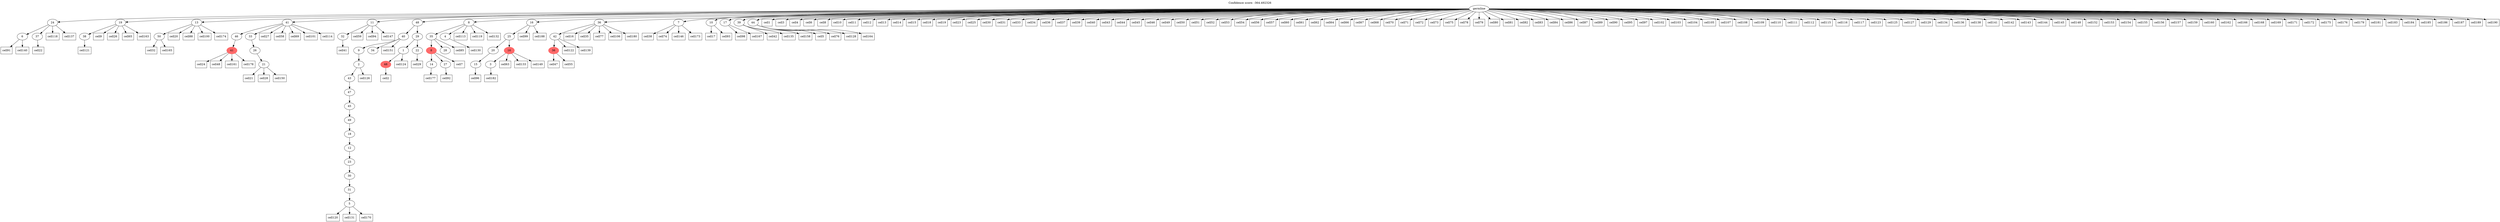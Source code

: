 digraph g {
	"50" -> "51";
	"51" [label="6"];
	"50" -> "52";
	"52" [label="37"];
	"48" -> "49";
	"49" [label="38"];
	"44" -> "45";
	"45" [label="50"];
	"42" -> "43";
	"43" [color=indianred1, style=filled, label="41"];
	"40" -> "41";
	"41" [label="21"];
	"39" -> "40";
	"40" [label="26"];
	"38" -> "39";
	"39" [label="33"];
	"38" -> "42";
	"42" [label="46"];
	"36" -> "37";
	"37" [label="32"];
	"33" -> "34";
	"34" [label="5"];
	"32" -> "33";
	"33" [label="31"];
	"31" -> "32";
	"32" [label="30"];
	"30" -> "31";
	"31" [label="23"];
	"29" -> "30";
	"30" [label="12"];
	"28" -> "29";
	"29" [label="18"];
	"27" -> "28";
	"28" [label="49"];
	"26" -> "27";
	"27" [label="45"];
	"25" -> "26";
	"26" [label="47"];
	"24" -> "25";
	"25" [label="43"];
	"23" -> "24";
	"24" [label="2"];
	"22" -> "23";
	"23" [label="9"];
	"22" -> "35";
	"35" [label="34"];
	"19" -> "20";
	"20" [color=indianred1, style=filled, label="48"];
	"18" -> "19";
	"19" [label="1"];
	"18" -> "21";
	"21" [label="22"];
	"17" -> "18";
	"18" [label="29"];
	"17" -> "22";
	"22" [label="40"];
	"12" -> "13";
	"13" [label="14"];
	"12" -> "14";
	"14" [label="27"];
	"11" -> "12";
	"12" [color=indianred1, style=filled, label="8"];
	"11" -> "15";
	"15" [label="28"];
	"10" -> "11";
	"11" [label="35"];
	"10" -> "16";
	"16" [label="4"];
	"8" -> "9";
	"9" [label="15"];
	"6" -> "7";
	"7" [label="3"];
	"5" -> "6";
	"6" [color=indianred1, style=filled, label="16"];
	"5" -> "8";
	"8" [label="20"];
	"4" -> "5";
	"5" [label="25"];
	"2" -> "3";
	"3" [color=indianred1, style=filled, label="36"];
	"1" -> "2";
	"2" [label="42"];
	"0" -> "1";
	"1" [label="36"];
	"0" -> "4";
	"4" [label="16"];
	"0" -> "10";
	"10" [label="8"];
	"0" -> "17";
	"17" [label="48"];
	"0" -> "36";
	"36" [label="11"];
	"0" -> "38";
	"38" [label="41"];
	"0" -> "44";
	"44" [label="13"];
	"0" -> "46";
	"46" [label="7"];
	"0" -> "47";
	"47" [label="10"];
	"0" -> "48";
	"48" [label="19"];
	"0" -> "50";
	"50" [label="24"];
	"0" -> "53";
	"53" [label="17"];
	"0" -> "54";
	"54" [label="39"];
	"0" -> "55";
	"55" [label="44"];
	"0" [label="germline"];
	"0" -> "cell1";
	"cell1" [shape=box];
	"20" -> "cell2";
	"cell2" [shape=box];
	"0" -> "cell3";
	"cell3" [shape=box];
	"0" -> "cell4";
	"cell4" [shape=box];
	"55" -> "cell5";
	"cell5" [shape=box];
	"0" -> "cell6";
	"cell6" [shape=box];
	"12" -> "cell7";
	"cell7" [shape=box];
	"0" -> "cell8";
	"cell8" [shape=box];
	"48" -> "cell9";
	"cell9" [shape=box];
	"0" -> "cell10";
	"cell10" [shape=box];
	"0" -> "cell11";
	"cell11" [shape=box];
	"0" -> "cell12";
	"cell12" [shape=box];
	"0" -> "cell13";
	"cell13" [shape=box];
	"0" -> "cell14";
	"cell14" [shape=box];
	"0" -> "cell15";
	"cell15" [shape=box];
	"1" -> "cell16";
	"cell16" [shape=box];
	"47" -> "cell17";
	"cell17" [shape=box];
	"0" -> "cell18";
	"cell18" [shape=box];
	"0" -> "cell19";
	"cell19" [shape=box];
	"44" -> "cell20";
	"cell20" [shape=box];
	"41" -> "cell21";
	"cell21" [shape=box];
	"52" -> "cell22";
	"cell22" [shape=box];
	"0" -> "cell23";
	"cell23" [shape=box];
	"43" -> "cell24";
	"cell24" [shape=box];
	"0" -> "cell25";
	"cell25" [shape=box];
	"48" -> "cell26";
	"cell26" [shape=box];
	"38" -> "cell27";
	"cell27" [shape=box];
	"41" -> "cell28";
	"cell28" [shape=box];
	"21" -> "cell29";
	"cell29" [shape=box];
	"0" -> "cell30";
	"cell30" [shape=box];
	"0" -> "cell31";
	"cell31" [shape=box];
	"45" -> "cell32";
	"cell32" [shape=box];
	"0" -> "cell33";
	"cell33" [shape=box];
	"0" -> "cell34";
	"cell34" [shape=box];
	"1" -> "cell35";
	"cell35" [shape=box];
	"0" -> "cell36";
	"cell36" [shape=box];
	"0" -> "cell37";
	"cell37" [shape=box];
	"46" -> "cell38";
	"cell38" [shape=box];
	"0" -> "cell39";
	"cell39" [shape=box];
	"0" -> "cell40";
	"cell40" [shape=box];
	"37" -> "cell41";
	"cell41" [shape=box];
	"54" -> "cell42";
	"cell42" [shape=box];
	"0" -> "cell43";
	"cell43" [shape=box];
	"0" -> "cell44";
	"cell44" [shape=box];
	"0" -> "cell45";
	"cell45" [shape=box];
	"0" -> "cell46";
	"cell46" [shape=box];
	"3" -> "cell47";
	"cell47" [shape=box];
	"43" -> "cell48";
	"cell48" [shape=box];
	"0" -> "cell49";
	"cell49" [shape=box];
	"0" -> "cell50";
	"cell50" [shape=box];
	"0" -> "cell51";
	"cell51" [shape=box];
	"0" -> "cell52";
	"cell52" [shape=box];
	"0" -> "cell53";
	"cell53" [shape=box];
	"0" -> "cell54";
	"cell54" [shape=box];
	"3" -> "cell55";
	"cell55" [shape=box];
	"0" -> "cell56";
	"cell56" [shape=box];
	"0" -> "cell57";
	"cell57" [shape=box];
	"38" -> "cell58";
	"cell58" [shape=box];
	"36" -> "cell59";
	"cell59" [shape=box];
	"0" -> "cell60";
	"cell60" [shape=box];
	"0" -> "cell61";
	"cell61" [shape=box];
	"0" -> "cell62";
	"cell62" [shape=box];
	"6" -> "cell63";
	"cell63" [shape=box];
	"0" -> "cell64";
	"cell64" [shape=box];
	"48" -> "cell65";
	"cell65" [shape=box];
	"0" -> "cell66";
	"cell66" [shape=box];
	"0" -> "cell67";
	"cell67" [shape=box];
	"0" -> "cell68";
	"cell68" [shape=box];
	"38" -> "cell69";
	"cell69" [shape=box];
	"0" -> "cell70";
	"cell70" [shape=box];
	"0" -> "cell71";
	"cell71" [shape=box];
	"0" -> "cell72";
	"cell72" [shape=box];
	"0" -> "cell73";
	"cell73" [shape=box];
	"46" -> "cell74";
	"cell74" [shape=box];
	"0" -> "cell75";
	"cell75" [shape=box];
	"55" -> "cell76";
	"cell76" [shape=box];
	"1" -> "cell77";
	"cell77" [shape=box];
	"0" -> "cell78";
	"cell78" [shape=box];
	"0" -> "cell79";
	"cell79" [shape=box];
	"0" -> "cell80";
	"cell80" [shape=box];
	"0" -> "cell81";
	"cell81" [shape=box];
	"0" -> "cell82";
	"cell82" [shape=box];
	"0" -> "cell83";
	"cell83" [shape=box];
	"0" -> "cell84";
	"cell84" [shape=box];
	"11" -> "cell85";
	"cell85" [shape=box];
	"0" -> "cell86";
	"cell86" [shape=box];
	"0" -> "cell87";
	"cell87" [shape=box];
	"44" -> "cell88";
	"cell88" [shape=box];
	"0" -> "cell89";
	"cell89" [shape=box];
	"0" -> "cell90";
	"cell90" [shape=box];
	"51" -> "cell91";
	"cell91" [shape=box];
	"14" -> "cell92";
	"cell92" [shape=box];
	"47" -> "cell93";
	"cell93" [shape=box];
	"36" -> "cell94";
	"cell94" [shape=box];
	"0" -> "cell95";
	"cell95" [shape=box];
	"9" -> "cell96";
	"cell96" [shape=box];
	"0" -> "cell97";
	"cell97" [shape=box];
	"53" -> "cell98";
	"cell98" [shape=box];
	"4" -> "cell99";
	"cell99" [shape=box];
	"44" -> "cell100";
	"cell100" [shape=box];
	"38" -> "cell101";
	"cell101" [shape=box];
	"0" -> "cell102";
	"cell102" [shape=box];
	"0" -> "cell103";
	"cell103" [shape=box];
	"0" -> "cell104";
	"cell104" [shape=box];
	"0" -> "cell105";
	"cell105" [shape=box];
	"1" -> "cell106";
	"cell106" [shape=box];
	"0" -> "cell107";
	"cell107" [shape=box];
	"0" -> "cell108";
	"cell108" [shape=box];
	"0" -> "cell109";
	"cell109" [shape=box];
	"0" -> "cell110";
	"cell110" [shape=box];
	"0" -> "cell111";
	"cell111" [shape=box];
	"0" -> "cell112";
	"cell112" [shape=box];
	"10" -> "cell113";
	"cell113" [shape=box];
	"38" -> "cell114";
	"cell114" [shape=box];
	"0" -> "cell115";
	"cell115" [shape=box];
	"0" -> "cell116";
	"cell116" [shape=box];
	"0" -> "cell117";
	"cell117" [shape=box];
	"50" -> "cell118";
	"cell118" [shape=box];
	"10" -> "cell119";
	"cell119" [shape=box];
	"34" -> "cell120";
	"cell120" [shape=box];
	"49" -> "cell121";
	"cell121" [shape=box];
	"2" -> "cell122";
	"cell122" [shape=box];
	"0" -> "cell123";
	"cell123" [shape=box];
	"19" -> "cell124";
	"cell124" [shape=box];
	"0" -> "cell125";
	"cell125" [shape=box];
	"24" -> "cell126";
	"cell126" [shape=box];
	"0" -> "cell127";
	"cell127" [shape=box];
	"55" -> "cell128";
	"cell128" [shape=box];
	"0" -> "cell129";
	"cell129" [shape=box];
	"16" -> "cell130";
	"cell130" [shape=box];
	"34" -> "cell131";
	"cell131" [shape=box];
	"10" -> "cell132";
	"cell132" [shape=box];
	"6" -> "cell133";
	"cell133" [shape=box];
	"0" -> "cell134";
	"cell134" [shape=box];
	"54" -> "cell135";
	"cell135" [shape=box];
	"0" -> "cell136";
	"cell136" [shape=box];
	"50" -> "cell137";
	"cell137" [shape=box];
	"0" -> "cell138";
	"cell138" [shape=box];
	"2" -> "cell139";
	"cell139" [shape=box];
	"51" -> "cell140";
	"cell140" [shape=box];
	"0" -> "cell141";
	"cell141" [shape=box];
	"0" -> "cell142";
	"cell142" [shape=box];
	"0" -> "cell143";
	"cell143" [shape=box];
	"0" -> "cell144";
	"cell144" [shape=box];
	"0" -> "cell145";
	"cell145" [shape=box];
	"46" -> "cell146";
	"cell146" [shape=box];
	"36" -> "cell147";
	"cell147" [shape=box];
	"0" -> "cell148";
	"cell148" [shape=box];
	"6" -> "cell149";
	"cell149" [shape=box];
	"41" -> "cell150";
	"cell150" [shape=box];
	"22" -> "cell151";
	"cell151" [shape=box];
	"0" -> "cell152";
	"cell152" [shape=box];
	"0" -> "cell153";
	"cell153" [shape=box];
	"0" -> "cell154";
	"cell154" [shape=box];
	"0" -> "cell155";
	"cell155" [shape=box];
	"0" -> "cell156";
	"cell156" [shape=box];
	"0" -> "cell157";
	"cell157" [shape=box];
	"54" -> "cell158";
	"cell158" [shape=box];
	"0" -> "cell159";
	"cell159" [shape=box];
	"0" -> "cell160";
	"cell160" [shape=box];
	"43" -> "cell161";
	"cell161" [shape=box];
	"0" -> "cell162";
	"cell162" [shape=box];
	"48" -> "cell163";
	"cell163" [shape=box];
	"55" -> "cell164";
	"cell164" [shape=box];
	"45" -> "cell165";
	"cell165" [shape=box];
	"0" -> "cell166";
	"cell166" [shape=box];
	"53" -> "cell167";
	"cell167" [shape=box];
	"0" -> "cell168";
	"cell168" [shape=box];
	"0" -> "cell169";
	"cell169" [shape=box];
	"34" -> "cell170";
	"cell170" [shape=box];
	"0" -> "cell171";
	"cell171" [shape=box];
	"0" -> "cell172";
	"cell172" [shape=box];
	"46" -> "cell173";
	"cell173" [shape=box];
	"44" -> "cell174";
	"cell174" [shape=box];
	"0" -> "cell175";
	"cell175" [shape=box];
	"0" -> "cell176";
	"cell176" [shape=box];
	"13" -> "cell177";
	"cell177" [shape=box];
	"43" -> "cell178";
	"cell178" [shape=box];
	"0" -> "cell179";
	"cell179" [shape=box];
	"1" -> "cell180";
	"cell180" [shape=box];
	"0" -> "cell181";
	"cell181" [shape=box];
	"7" -> "cell182";
	"cell182" [shape=box];
	"0" -> "cell183";
	"cell183" [shape=box];
	"0" -> "cell184";
	"cell184" [shape=box];
	"0" -> "cell185";
	"cell185" [shape=box];
	"0" -> "cell186";
	"cell186" [shape=box];
	"0" -> "cell187";
	"cell187" [shape=box];
	"4" -> "cell188";
	"cell188" [shape=box];
	"0" -> "cell189";
	"cell189" [shape=box];
	"0" -> "cell190";
	"cell190" [shape=box];
	labelloc="t";
	label="Confidence score: -364.492326";
}
